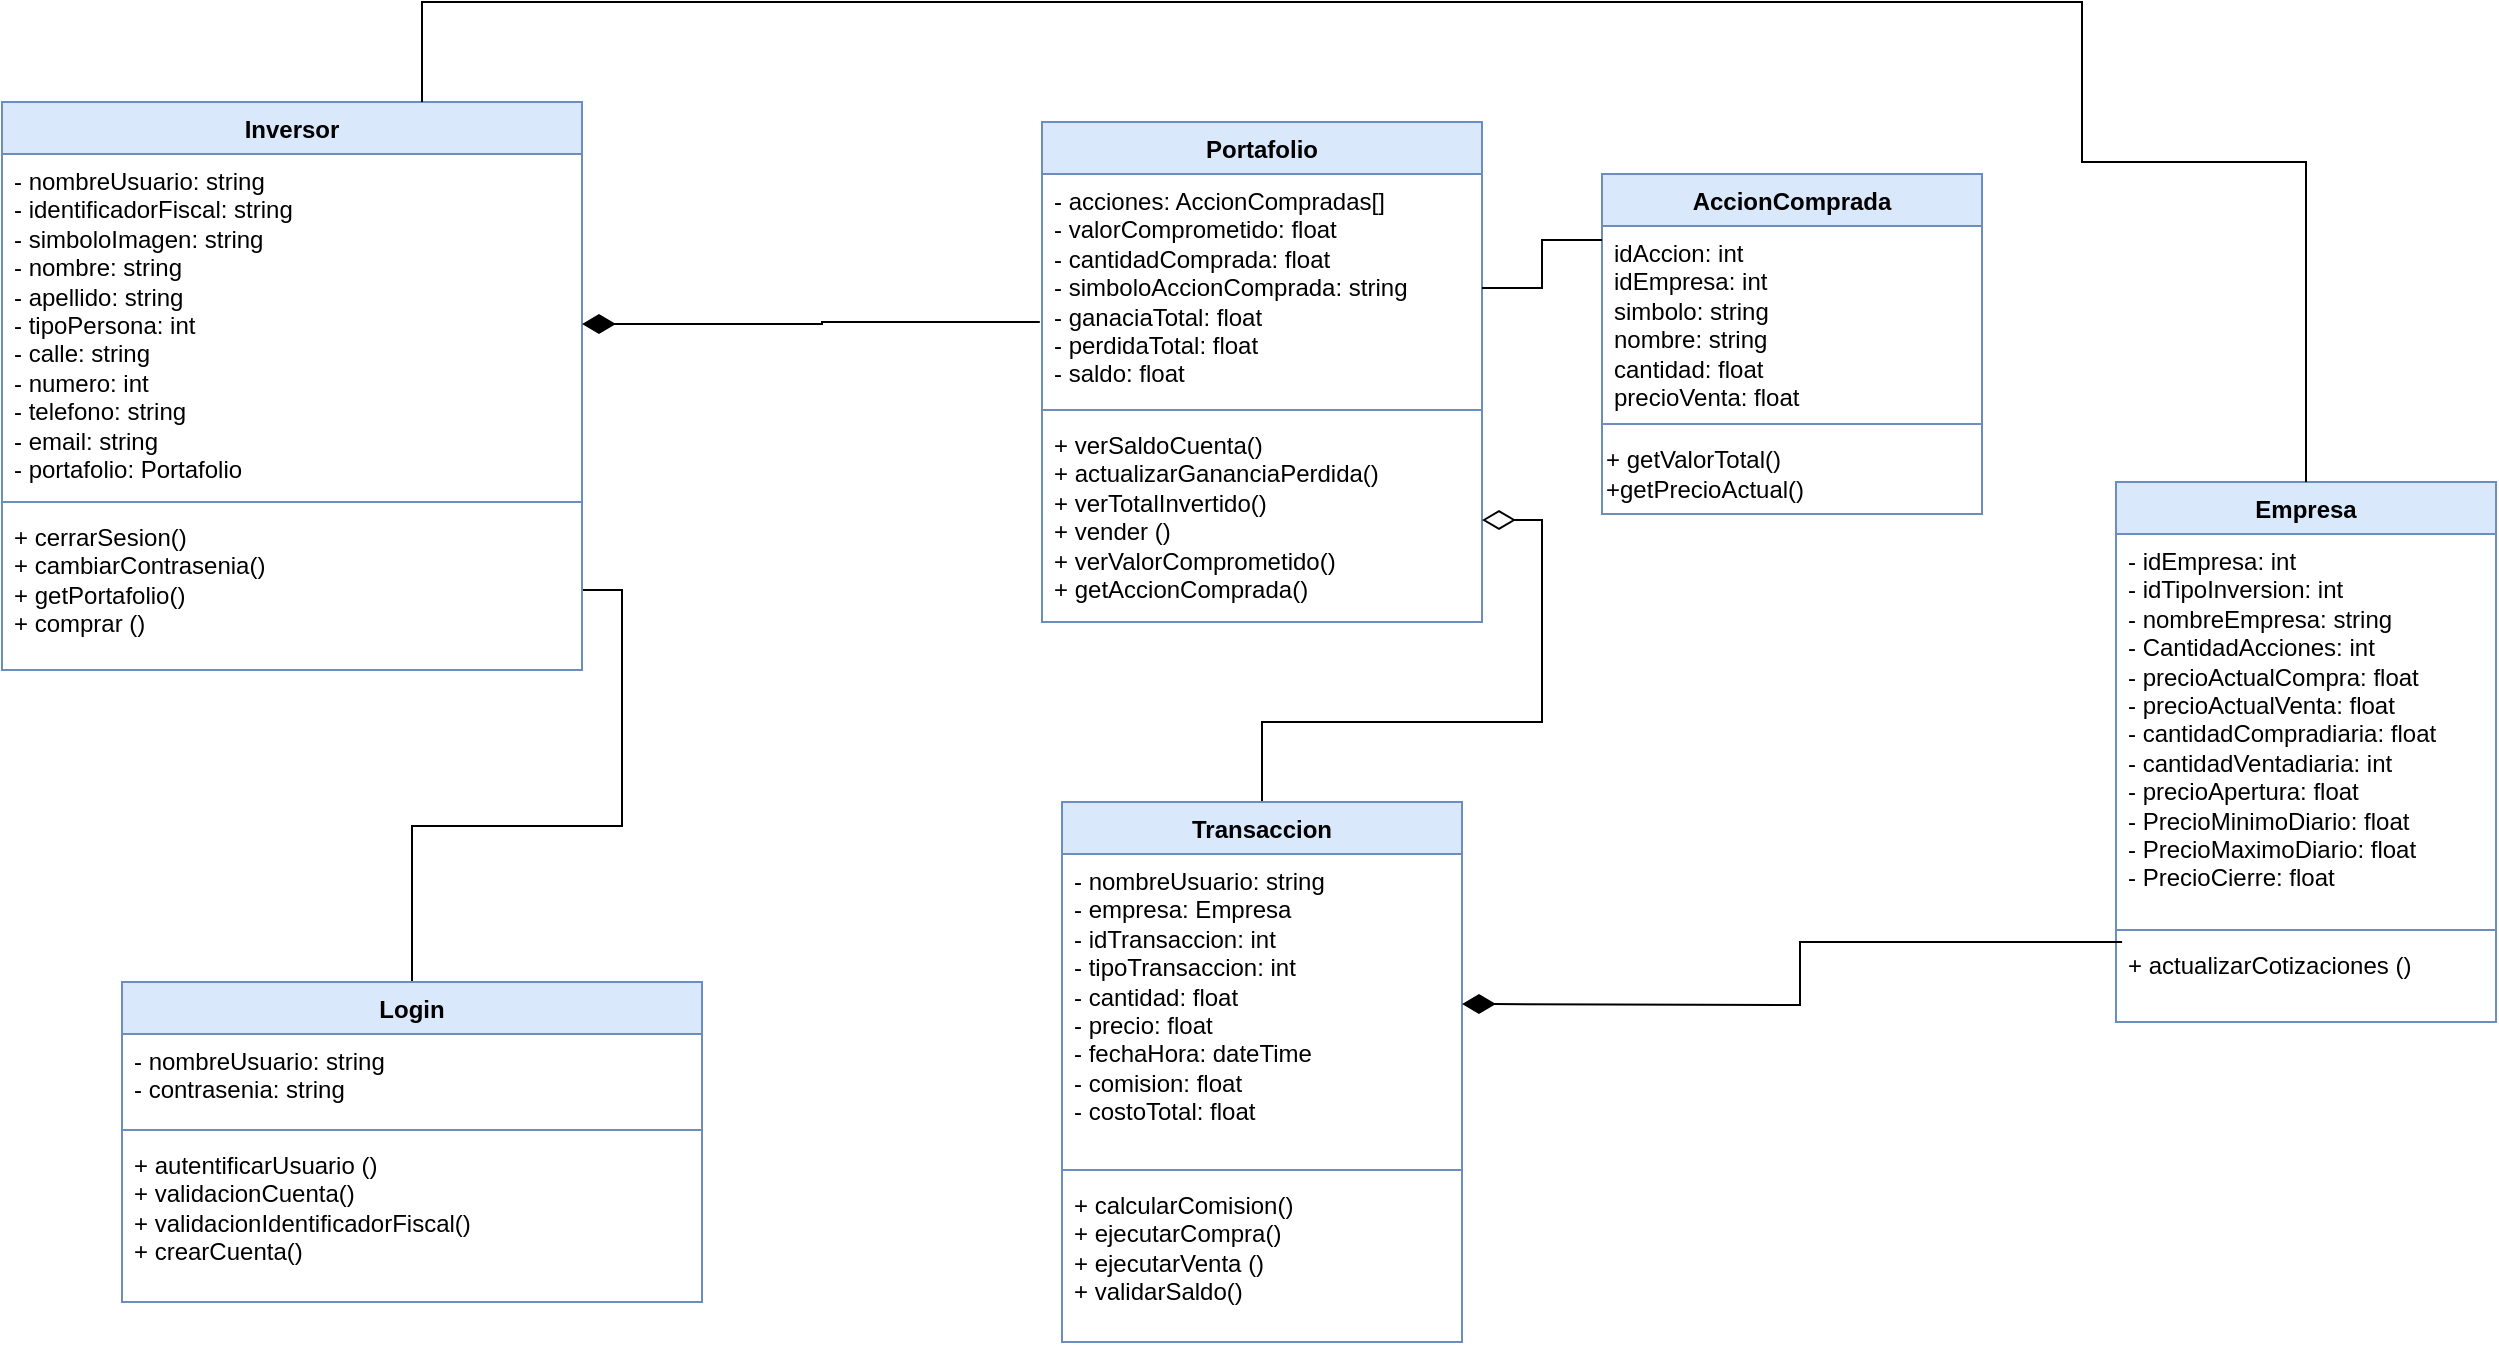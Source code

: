 <mxfile version="24.6.2" type="github">
  <diagram id="4ZVeGR4BuKe1Iovd7hrI" name="Página-2">
    <mxGraphModel dx="2261" dy="1915" grid="1" gridSize="10" guides="1" tooltips="1" connect="1" arrows="1" fold="1" page="1" pageScale="1" pageWidth="827" pageHeight="1169" math="0" shadow="0">
      <root>
        <mxCell id="0" />
        <mxCell id="1" parent="0" />
        <mxCell id="w0gHt6fkLmcZtoDT3hkJ-1" value="Empresa" style="swimlane;fontStyle=1;align=center;verticalAlign=top;childLayout=stackLayout;horizontal=1;startSize=26;horizontalStack=0;resizeParent=1;resizeParentMax=0;resizeLast=0;collapsible=1;marginBottom=0;whiteSpace=wrap;html=1;fillColor=#dae8fc;strokeColor=#6c8ebf;" parent="1" vertex="1">
          <mxGeometry x="907" y="220" width="190" height="270" as="geometry" />
        </mxCell>
        <mxCell id="w0gHt6fkLmcZtoDT3hkJ-2" value="&lt;div style=&quot;text-wrap: nowrap;&quot;&gt;- idEmpresa: int&lt;div&gt;- idTipoInversion: int&lt;/div&gt;&lt;div&gt;- nombreEmpresa: string&lt;/div&gt;&lt;div&gt;- CantidadAcciones: int&lt;/div&gt;&lt;div&gt;- precioActualCompra: float&lt;/div&gt;&lt;div&gt;- precioActualVenta: float&lt;/div&gt;&lt;div&gt;- cantidadCompradiaria: float&lt;/div&gt;&lt;div&gt;&lt;span style=&quot;background-color: initial;&quot;&gt;- cantidadVentadiaria: int&lt;/span&gt;&lt;/div&gt;&lt;div&gt;- precioApertura: float&lt;/div&gt;&lt;div&gt;- PrecioMinimoDiario: float&amp;nbsp;&lt;/div&gt;&lt;div&gt;- PrecioMaximoDiario: float&lt;/div&gt;&lt;div&gt;- PrecioCierre: float&lt;/div&gt;&lt;/div&gt;" style="text;strokeColor=none;fillColor=none;align=left;verticalAlign=top;spacingLeft=4;spacingRight=4;overflow=hidden;rotatable=0;points=[[0,0.5],[1,0.5]];portConstraint=eastwest;whiteSpace=wrap;html=1;" parent="w0gHt6fkLmcZtoDT3hkJ-1" vertex="1">
          <mxGeometry y="26" width="190" height="194" as="geometry" />
        </mxCell>
        <mxCell id="w0gHt6fkLmcZtoDT3hkJ-3" value="" style="line;strokeWidth=1;fillColor=none;align=left;verticalAlign=middle;spacingTop=-1;spacingLeft=3;spacingRight=3;rotatable=0;labelPosition=right;points=[];portConstraint=eastwest;strokeColor=inherit;" parent="w0gHt6fkLmcZtoDT3hkJ-1" vertex="1">
          <mxGeometry y="220" width="190" height="8" as="geometry" />
        </mxCell>
        <mxCell id="w0gHt6fkLmcZtoDT3hkJ-4" value="&lt;div&gt;+ actualizarCotizaciones ()&lt;/div&gt;" style="text;strokeColor=none;fillColor=none;align=left;verticalAlign=top;spacingLeft=4;spacingRight=4;overflow=hidden;rotatable=0;points=[[0,0.5],[1,0.5]];portConstraint=eastwest;whiteSpace=wrap;html=1;" parent="w0gHt6fkLmcZtoDT3hkJ-1" vertex="1">
          <mxGeometry y="228" width="190" height="42" as="geometry" />
        </mxCell>
        <mxCell id="2CnnzSdIaAbvqcPdmJ7h-1" value="Portafolio" style="swimlane;fontStyle=1;align=center;verticalAlign=top;childLayout=stackLayout;horizontal=1;startSize=26;horizontalStack=0;resizeParent=1;resizeParentMax=0;resizeLast=0;collapsible=1;marginBottom=0;whiteSpace=wrap;html=1;fillColor=#dae8fc;strokeColor=#6c8ebf;" parent="1" vertex="1">
          <mxGeometry x="370" y="40" width="220" height="250" as="geometry" />
        </mxCell>
        <mxCell id="2CnnzSdIaAbvqcPdmJ7h-2" value="&lt;div style=&quot;text-wrap: nowrap;&quot;&gt;&lt;span style=&quot;background-color: initial;&quot;&gt;- acciones: AccionCompradas[]&lt;/span&gt;&lt;br&gt;&lt;/div&gt;&lt;div style=&quot;text-wrap: nowrap;&quot;&gt;&lt;div&gt;- valorComprometido: float&lt;/div&gt;&lt;div&gt;- cantidadComprada: float&lt;/div&gt;&lt;div&gt;- simboloAccionComprada: string&lt;/div&gt;&lt;div&gt;- ganaciaTotal: float&lt;/div&gt;&lt;div&gt;- perdidaTotal: float&lt;/div&gt;&lt;div&gt;- saldo: float&lt;/div&gt;&lt;/div&gt;" style="text;strokeColor=none;fillColor=none;align=left;verticalAlign=top;spacingLeft=4;spacingRight=4;overflow=hidden;rotatable=0;points=[[0,0.5],[1,0.5]];portConstraint=eastwest;whiteSpace=wrap;html=1;" parent="2CnnzSdIaAbvqcPdmJ7h-1" vertex="1">
          <mxGeometry y="26" width="220" height="114" as="geometry" />
        </mxCell>
        <mxCell id="2CnnzSdIaAbvqcPdmJ7h-3" value="" style="line;strokeWidth=1;fillColor=none;align=left;verticalAlign=middle;spacingTop=-1;spacingLeft=3;spacingRight=3;rotatable=0;labelPosition=right;points=[];portConstraint=eastwest;strokeColor=inherit;" parent="2CnnzSdIaAbvqcPdmJ7h-1" vertex="1">
          <mxGeometry y="140" width="220" height="8" as="geometry" />
        </mxCell>
        <mxCell id="2CnnzSdIaAbvqcPdmJ7h-4" value="&lt;font style=&quot;vertical-align: inherit;&quot;&gt;&lt;font style=&quot;vertical-align: inherit;&quot;&gt;+ verSaldoCuenta()&lt;/font&gt;&lt;/font&gt;&lt;div&gt;&lt;font style=&quot;vertical-align: inherit;&quot;&gt;&lt;font style=&quot;vertical-align: inherit;&quot;&gt;+ actualizarGananciaPerdida()&lt;/font&gt;&lt;/font&gt;&lt;/div&gt;&lt;div&gt;&lt;font style=&quot;vertical-align: inherit;&quot;&gt;&lt;font style=&quot;vertical-align: inherit;&quot;&gt;+ verTotalInvertido()&lt;/font&gt;&lt;/font&gt;&lt;/div&gt;&lt;div&gt;&lt;font style=&quot;vertical-align: inherit;&quot;&gt;&lt;font style=&quot;vertical-align: inherit;&quot;&gt;+ vender ()&lt;/font&gt;&lt;/font&gt;&lt;/div&gt;&lt;div&gt;&lt;font style=&quot;vertical-align: inherit;&quot;&gt;&lt;font style=&quot;vertical-align: inherit;&quot;&gt;+ verValorComprometido()&lt;/font&gt;&lt;/font&gt;&lt;/div&gt;&lt;div&gt;&lt;font style=&quot;vertical-align: inherit;&quot;&gt;&lt;font style=&quot;vertical-align: inherit;&quot;&gt;+ getAccionComprada()&lt;/font&gt;&lt;/font&gt;&lt;br&gt;&lt;div&gt;&lt;br&gt;&lt;/div&gt;&lt;/div&gt;&lt;div&gt;&lt;br&gt;&lt;/div&gt;&lt;div&gt;&lt;br&gt;&lt;/div&gt;&lt;div&gt;&lt;br&gt;&lt;/div&gt;" style="text;strokeColor=none;fillColor=none;align=left;verticalAlign=top;spacingLeft=4;spacingRight=4;overflow=hidden;rotatable=0;points=[[0,0.5],[1,0.5]];portConstraint=eastwest;whiteSpace=wrap;html=1;" parent="2CnnzSdIaAbvqcPdmJ7h-1" vertex="1">
          <mxGeometry y="148" width="220" height="102" as="geometry" />
        </mxCell>
        <mxCell id="DHWrKPZrVY_EmyKL80ij-1" style="edgeStyle=orthogonalEdgeStyle;rounded=0;orthogonalLoop=1;jettySize=auto;html=1;startSize=14;endArrow=diamondThin;endFill=0;endSize=14;" parent="1" source="Udiot9RHwUiTkLpyKNF2-1" target="2CnnzSdIaAbvqcPdmJ7h-4" edge="1">
          <mxGeometry relative="1" as="geometry">
            <mxPoint x="490" y="290" as="targetPoint" />
          </mxGeometry>
        </mxCell>
        <mxCell id="Udiot9RHwUiTkLpyKNF2-1" value="Transaccion" style="swimlane;fontStyle=1;align=center;verticalAlign=top;childLayout=stackLayout;horizontal=1;startSize=26;horizontalStack=0;resizeParent=1;resizeParentMax=0;resizeLast=0;collapsible=1;marginBottom=0;whiteSpace=wrap;html=1;fillColor=#dae8fc;strokeColor=#6c8ebf;" parent="1" vertex="1">
          <mxGeometry x="380" y="380" width="200" height="270" as="geometry" />
        </mxCell>
        <mxCell id="Udiot9RHwUiTkLpyKNF2-2" value="&lt;div style=&quot;text-wrap: nowrap;&quot;&gt;&lt;span style=&quot;background-color: initial;&quot;&gt;- nombreUsuario: string&lt;/span&gt;&lt;br&gt;&lt;/div&gt;&lt;div style=&quot;text-wrap: nowrap;&quot;&gt;&lt;div&gt;- empresa: Empresa&lt;br&gt;&lt;/div&gt;&lt;div&gt;- idTransaccion: int&lt;br&gt;&lt;/div&gt;&lt;div&gt;- tipoTransaccion: int&lt;/div&gt;&lt;div&gt;&lt;span style=&quot;background-color: initial;&quot;&gt;- cantidad: float&lt;/span&gt;&lt;/div&gt;&lt;div&gt;- precio: float&lt;br&gt;&lt;/div&gt;&lt;div&gt;- fechaHora: dateTime&lt;br&gt;&lt;/div&gt;&lt;div&gt;- comision: float&lt;br&gt;&lt;/div&gt;&lt;div&gt;- costoTotal: floa&lt;span style=&quot;background-color: initial;&quot;&gt;t&lt;/span&gt;&lt;span style=&quot;background-color: initial;&quot;&gt;&amp;nbsp;&lt;/span&gt;&lt;/div&gt;&lt;div&gt;&lt;br&gt;&lt;/div&gt;&lt;div&gt;&lt;br&gt;&lt;/div&gt;&lt;div&gt;&lt;br&gt;&lt;/div&gt;&lt;/div&gt;" style="text;strokeColor=none;fillColor=none;align=left;verticalAlign=top;spacingLeft=4;spacingRight=4;overflow=hidden;rotatable=0;points=[[0,0.5],[1,0.5]];portConstraint=eastwest;whiteSpace=wrap;html=1;" parent="Udiot9RHwUiTkLpyKNF2-1" vertex="1">
          <mxGeometry y="26" width="200" height="154" as="geometry" />
        </mxCell>
        <mxCell id="Udiot9RHwUiTkLpyKNF2-3" value="" style="line;strokeWidth=1;fillColor=none;align=left;verticalAlign=middle;spacingTop=-1;spacingLeft=3;spacingRight=3;rotatable=0;labelPosition=right;points=[];portConstraint=eastwest;strokeColor=inherit;" parent="Udiot9RHwUiTkLpyKNF2-1" vertex="1">
          <mxGeometry y="180" width="200" height="8" as="geometry" />
        </mxCell>
        <mxCell id="Udiot9RHwUiTkLpyKNF2-4" value="+ calcularComision()&lt;div&gt;+ ejecutarCompra()&lt;/div&gt;&lt;div&gt;+ ejecutarVenta ()&lt;/div&gt;&lt;div&gt;+ validarSaldo()&lt;/div&gt;" style="text;strokeColor=none;fillColor=none;align=left;verticalAlign=top;spacingLeft=4;spacingRight=4;overflow=hidden;rotatable=0;points=[[0,0.5],[1,0.5]];portConstraint=eastwest;whiteSpace=wrap;html=1;" parent="Udiot9RHwUiTkLpyKNF2-1" vertex="1">
          <mxGeometry y="188" width="200" height="82" as="geometry" />
        </mxCell>
        <mxCell id="Me_d-5FY4B504swFRwen-1" style="edgeStyle=orthogonalEdgeStyle;rounded=0;orthogonalLoop=1;jettySize=auto;html=1;exitX=0.5;exitY=0;exitDx=0;exitDy=0;endArrow=none;endFill=0;" parent="1" source="YR4OArcNj85Ic_sHVcnc-1" target="YR4OArcNj85Ic_sHVcnc-21" edge="1">
          <mxGeometry relative="1" as="geometry">
            <mxPoint x="-70" y="277" as="targetPoint" />
          </mxGeometry>
        </mxCell>
        <mxCell id="YR4OArcNj85Ic_sHVcnc-1" value="Login" style="swimlane;fontStyle=1;align=center;verticalAlign=top;childLayout=stackLayout;horizontal=1;startSize=26;horizontalStack=0;resizeParent=1;resizeParentMax=0;resizeLast=0;collapsible=1;marginBottom=0;whiteSpace=wrap;html=1;fillColor=#dae8fc;strokeColor=#6c8ebf;" parent="1" vertex="1">
          <mxGeometry x="-90" y="470" width="290" height="160" as="geometry" />
        </mxCell>
        <mxCell id="YR4OArcNj85Ic_sHVcnc-2" value="- nombreUsuario: string&lt;br&gt;- contrasenia: string" style="text;strokeColor=none;fillColor=none;align=left;verticalAlign=top;spacingLeft=4;spacingRight=4;overflow=hidden;rotatable=0;points=[[0,0.5],[1,0.5]];portConstraint=eastwest;whiteSpace=wrap;html=1;" parent="YR4OArcNj85Ic_sHVcnc-1" vertex="1">
          <mxGeometry y="26" width="290" height="44" as="geometry" />
        </mxCell>
        <mxCell id="YR4OArcNj85Ic_sHVcnc-4" value="" style="line;strokeWidth=1;fillColor=none;align=left;verticalAlign=middle;spacingTop=-1;spacingLeft=3;spacingRight=3;rotatable=0;labelPosition=right;points=[];portConstraint=eastwest;strokeColor=inherit;" parent="YR4OArcNj85Ic_sHVcnc-1" vertex="1">
          <mxGeometry y="70" width="290" height="8" as="geometry" />
        </mxCell>
        <mxCell id="YR4OArcNj85Ic_sHVcnc-5" value="+ autentificarUsuario ()&lt;br&gt;+ validacionCuenta()&lt;br&gt;+ validacionIdentificadorFiscal()&lt;br&gt;+ crearCuenta()" style="text;strokeColor=none;fillColor=none;align=left;verticalAlign=top;spacingLeft=4;spacingRight=4;overflow=hidden;rotatable=0;points=[[0,0.5],[1,0.5]];portConstraint=eastwest;whiteSpace=wrap;html=1;" parent="YR4OArcNj85Ic_sHVcnc-1" vertex="1">
          <mxGeometry y="78" width="290" height="82" as="geometry" />
        </mxCell>
        <mxCell id="YR4OArcNj85Ic_sHVcnc-8" value="Inversor" style="swimlane;fontStyle=1;align=center;verticalAlign=top;childLayout=stackLayout;horizontal=1;startSize=26;horizontalStack=0;resizeParent=1;resizeParentMax=0;resizeLast=0;collapsible=1;marginBottom=0;whiteSpace=wrap;html=1;fillColor=#dae8fc;strokeColor=#6c8ebf;" parent="1" vertex="1">
          <mxGeometry x="-150" y="30" width="290" height="284" as="geometry" />
        </mxCell>
        <mxCell id="YR4OArcNj85Ic_sHVcnc-9" value="&lt;div&gt;&lt;font style=&quot;vertical-align: inherit;&quot;&gt;&lt;font style=&quot;vertical-align: inherit;&quot;&gt;&lt;font style=&quot;vertical-align: inherit;&quot;&gt;&lt;font style=&quot;vertical-align: inherit;&quot;&gt;&lt;font style=&quot;vertical-align: inherit;&quot;&gt;&lt;font style=&quot;vertical-align: inherit;&quot;&gt;- nombreUsuario: string&lt;/font&gt;&lt;/font&gt;&lt;/font&gt;&lt;/font&gt;&lt;/font&gt;&lt;/font&gt;&lt;br&gt;- identificadorFiscal: string&lt;/div&gt;- simboloImagen: string&lt;br&gt;- nombre: string&lt;br&gt;- apellido: string&lt;br&gt;- tipoPersona: int&lt;div&gt;&lt;font style=&quot;vertical-align: inherit;&quot;&gt;&lt;font style=&quot;vertical-align: inherit;&quot;&gt;- calle: string&lt;br&gt;&lt;/font&gt;&lt;/font&gt;- numero: int&lt;br&gt;- telefono: string&lt;br&gt;- email: string&lt;br&gt;- portafolio: Portafolio&lt;/div&gt;" style="text;strokeColor=none;fillColor=none;align=left;verticalAlign=top;spacingLeft=4;spacingRight=4;overflow=hidden;rotatable=0;points=[[0,0.5],[1,0.5]];portConstraint=eastwest;whiteSpace=wrap;html=1;" parent="YR4OArcNj85Ic_sHVcnc-8" vertex="1">
          <mxGeometry y="26" width="290" height="170" as="geometry" />
        </mxCell>
        <mxCell id="YR4OArcNj85Ic_sHVcnc-20" value="" style="line;strokeWidth=1;fillColor=none;align=left;verticalAlign=middle;spacingTop=-1;spacingLeft=3;spacingRight=3;rotatable=0;labelPosition=right;points=[];portConstraint=eastwest;strokeColor=inherit;" parent="YR4OArcNj85Ic_sHVcnc-8" vertex="1">
          <mxGeometry y="196" width="290" height="8" as="geometry" />
        </mxCell>
        <mxCell id="YR4OArcNj85Ic_sHVcnc-21" value="+ cerrarSesion()&lt;div&gt;&lt;div&gt;+ cambiarContrasenia()&lt;br&gt;+ getPortafolio()&lt;br&gt;+ comprar ()&lt;/div&gt;&lt;/div&gt;" style="text;strokeColor=none;fillColor=none;align=left;verticalAlign=top;spacingLeft=4;spacingRight=4;overflow=hidden;rotatable=0;points=[[0,0.5],[1,0.5]];portConstraint=eastwest;whiteSpace=wrap;html=1;" parent="YR4OArcNj85Ic_sHVcnc-8" vertex="1">
          <mxGeometry y="204" width="290" height="80" as="geometry" />
        </mxCell>
        <mxCell id="TaEtJ6j2Dvqoo3WEO2Qc-1" value="" style="endArrow=none;html=1;edgeStyle=orthogonalEdgeStyle;rounded=0;entryX=0.5;entryY=0;entryDx=0;entryDy=0;" parent="1" target="w0gHt6fkLmcZtoDT3hkJ-1" edge="1">
          <mxGeometry relative="1" as="geometry">
            <mxPoint x="60" y="30" as="sourcePoint" />
            <mxPoint x="810" as="targetPoint" />
            <Array as="points">
              <mxPoint x="60" y="30" />
              <mxPoint x="60" y="-20" />
              <mxPoint x="890" y="-20" />
              <mxPoint x="890" y="60" />
              <mxPoint x="1002" y="60" />
            </Array>
          </mxGeometry>
        </mxCell>
        <mxCell id="Me_d-5FY4B504swFRwen-10" value="AccionComprada" style="swimlane;fontStyle=1;align=center;verticalAlign=top;childLayout=stackLayout;horizontal=1;startSize=26;horizontalStack=0;resizeParent=1;resizeParentMax=0;resizeLast=0;collapsible=1;marginBottom=0;whiteSpace=wrap;html=1;fillColor=#dae8fc;strokeColor=#6c8ebf;" parent="1" vertex="1">
          <mxGeometry x="650" y="66" width="190" height="170" as="geometry" />
        </mxCell>
        <mxCell id="Me_d-5FY4B504swFRwen-11" value="&lt;div style=&quot;text-wrap: nowrap;&quot;&gt;idAccion: int&lt;/div&gt;&lt;div style=&quot;text-wrap: nowrap;&quot;&gt;idEmpresa: int&lt;/div&gt;&lt;div style=&quot;text-wrap: nowrap;&quot;&gt;simbolo: string&lt;/div&gt;&lt;div style=&quot;text-wrap: nowrap;&quot;&gt;nombre: string&lt;/div&gt;&lt;div style=&quot;text-wrap: nowrap;&quot;&gt;cantidad: float&lt;/div&gt;&lt;div style=&quot;text-wrap: nowrap;&quot;&gt;precioVenta: float&lt;/div&gt;" style="text;strokeColor=none;fillColor=none;align=left;verticalAlign=top;spacingLeft=4;spacingRight=4;overflow=hidden;rotatable=0;points=[[0,0.5],[1,0.5]];portConstraint=eastwest;whiteSpace=wrap;html=1;" parent="Me_d-5FY4B504swFRwen-10" vertex="1">
          <mxGeometry y="26" width="190" height="94" as="geometry" />
        </mxCell>
        <mxCell id="Me_d-5FY4B504swFRwen-12" value="" style="line;strokeWidth=1;fillColor=none;align=left;verticalAlign=middle;spacingTop=-1;spacingLeft=3;spacingRight=3;rotatable=0;labelPosition=right;points=[];portConstraint=eastwest;strokeColor=inherit;" parent="Me_d-5FY4B504swFRwen-10" vertex="1">
          <mxGeometry y="120" width="190" height="10" as="geometry" />
        </mxCell>
        <mxCell id="1SiRPk0R2fSU0auQ8DRi-2" value="&lt;font style=&quot;text-wrap: wrap; vertical-align: inherit;&quot;&gt;+&amp;nbsp;getValorTotal()&lt;/font&gt;&lt;div&gt;&lt;span style=&quot;text-wrap: wrap;&quot;&gt;+getPrecioActual()&lt;/span&gt;&lt;/div&gt;" style="text;html=1;align=left;verticalAlign=middle;resizable=0;points=[];autosize=1;strokeColor=none;fillColor=none;" parent="Me_d-5FY4B504swFRwen-10" vertex="1">
          <mxGeometry y="130" width="190" height="40" as="geometry" />
        </mxCell>
        <mxCell id="kBp_Wj9c_rM8t-KaU35y-3" style="edgeStyle=orthogonalEdgeStyle;rounded=0;orthogonalLoop=1;jettySize=auto;html=1;entryX=0;entryY=0.074;entryDx=0;entryDy=0;entryPerimeter=0;endArrow=none;endFill=0;" parent="1" source="2CnnzSdIaAbvqcPdmJ7h-2" target="Me_d-5FY4B504swFRwen-11" edge="1">
          <mxGeometry relative="1" as="geometry" />
        </mxCell>
        <mxCell id="vQGFMQCoY5iBAUcKepOT-2" style="edgeStyle=orthogonalEdgeStyle;rounded=0;orthogonalLoop=1;jettySize=auto;html=1;exitX=1;exitY=0.5;exitDx=0;exitDy=0;entryX=-0.005;entryY=0.649;entryDx=0;entryDy=0;entryPerimeter=0;endArrow=none;endFill=0;startArrow=diamondThin;startFill=1;startSize=14;" parent="1" source="YR4OArcNj85Ic_sHVcnc-9" target="2CnnzSdIaAbvqcPdmJ7h-2" edge="1">
          <mxGeometry relative="1" as="geometry" />
        </mxCell>
        <mxCell id="qXeUZJQh18ZTMvocvkR5-2" style="edgeStyle=orthogonalEdgeStyle;rounded=0;orthogonalLoop=1;jettySize=auto;html=1;exitX=1;exitY=0.5;exitDx=0;exitDy=0;entryX=0.016;entryY=0.048;entryDx=0;entryDy=0;entryPerimeter=0;endArrow=none;endFill=0;startArrow=diamondThin;startFill=1;startSize=14;" edge="1" parent="1" target="w0gHt6fkLmcZtoDT3hkJ-4">
          <mxGeometry relative="1" as="geometry">
            <mxPoint x="580" y="481" as="sourcePoint" />
            <mxPoint x="809" y="480" as="targetPoint" />
          </mxGeometry>
        </mxCell>
      </root>
    </mxGraphModel>
  </diagram>
</mxfile>

